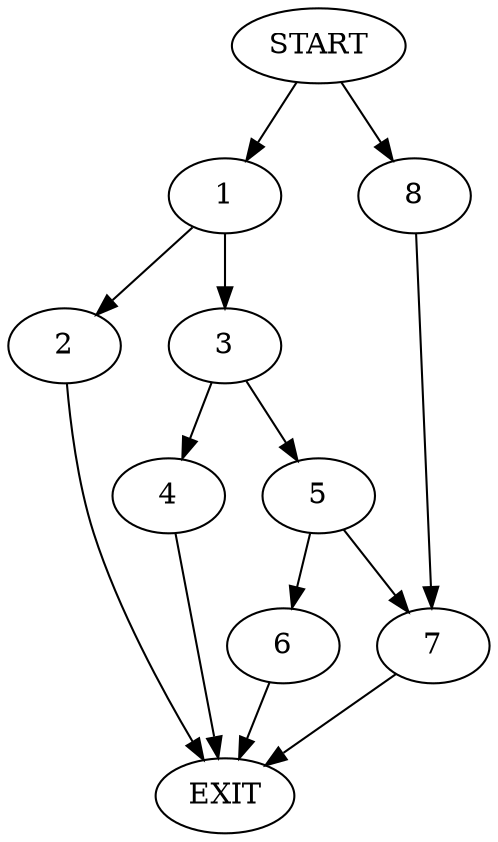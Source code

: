 digraph {
0 [label="START"]
9 [label="EXIT"]
0 -> 1
1 -> 2
1 -> 3
3 -> 4
3 -> 5
2 -> 9
4 -> 9
5 -> 6
5 -> 7
6 -> 9
7 -> 9
0 -> 8
8 -> 7
}

